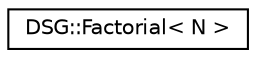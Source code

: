 digraph "Graphical Class Hierarchy"
{
  edge [fontname="Helvetica",fontsize="10",labelfontname="Helvetica",labelfontsize="10"];
  node [fontname="Helvetica",fontsize="10",shape=record];
  rankdir="LR";
  Node1 [label="DSG::Factorial\< N \>",height=0.2,width=0.4,color="black", fillcolor="white", style="filled",URL="$struct_d_s_g_1_1_factorial.html",tooltip="DSG::Factorial - Compute integer factorial. "];
}
